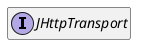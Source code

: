 @startuml
set namespaceSeparator \\
hide members
hide << alias >> circle

interface JHttpTransport
@enduml
